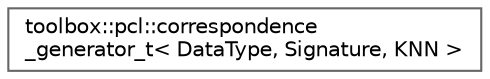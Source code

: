 digraph "Graphical Class Hierarchy"
{
 // LATEX_PDF_SIZE
  bgcolor="transparent";
  edge [fontname=Helvetica,fontsize=10,labelfontname=Helvetica,labelfontsize=10];
  node [fontname=Helvetica,fontsize=10,shape=box,height=0.2,width=0.4];
  rankdir="LR";
  Node0 [id="Node000000",label="toolbox::pcl::correspondence\l_generator_t\< DataType, Signature, KNN \>",height=0.2,width=0.4,color="grey40", fillcolor="white", style="filled",URL="$classtoolbox_1_1pcl_1_1correspondence__generator__t.html",tooltip=" "];
}
